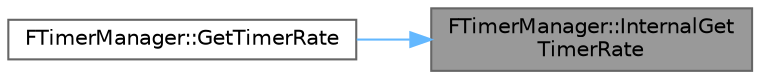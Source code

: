 digraph "FTimerManager::InternalGetTimerRate"
{
 // INTERACTIVE_SVG=YES
 // LATEX_PDF_SIZE
  bgcolor="transparent";
  edge [fontname=Helvetica,fontsize=10,labelfontname=Helvetica,labelfontsize=10];
  node [fontname=Helvetica,fontsize=10,shape=box,height=0.2,width=0.4];
  rankdir="RL";
  Node1 [id="Node000001",label="FTimerManager::InternalGet\lTimerRate",height=0.2,width=0.4,color="gray40", fillcolor="grey60", style="filled", fontcolor="black",tooltip=" "];
  Node1 -> Node2 [id="edge1_Node000001_Node000002",dir="back",color="steelblue1",style="solid",tooltip=" "];
  Node2 [id="Node000002",label="FTimerManager::GetTimerRate",height=0.2,width=0.4,color="grey40", fillcolor="white", style="filled",URL="$d7/dea/classFTimerManager.html#aed48dabe3dd584c04ef3fea80e4c54fc",tooltip="Gets the current rate (time between activations) for the specified timer."];
}

